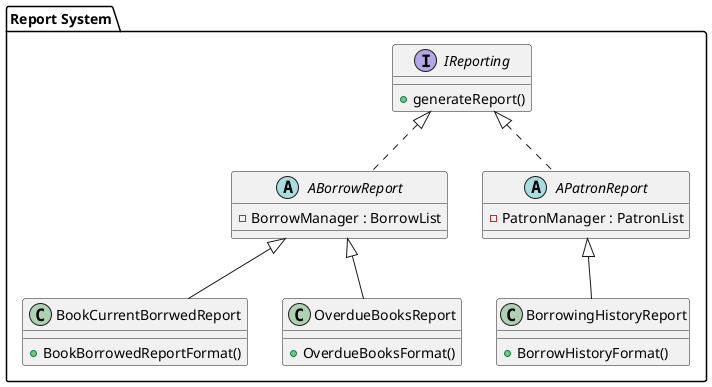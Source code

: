 @startuml ReportSystem
package "Report System" {
    
    ' Define main abstractc
    abstract class ABorrowReport implements IReporting{
        - BorrowManager : BorrowList
    }

    abstract class APatronReport implements IReporting{
        - PatronManager : PatronList
    }

    ' Define main interface
    interface IReporting {
        + generateReport()
    }

    ' Define main classes
    class BookCurrentBorrwedReport extends ABorrowReport {
        + BookBorrowedReportFormat()
    }

    class OverdueBooksReport extends ABorrowReport {
        + OverdueBooksFormat()
    }

    class BorrowingHistoryReport extends APatronReport {
        + BorrowHistoryFormat()
    }
}
@enduml 